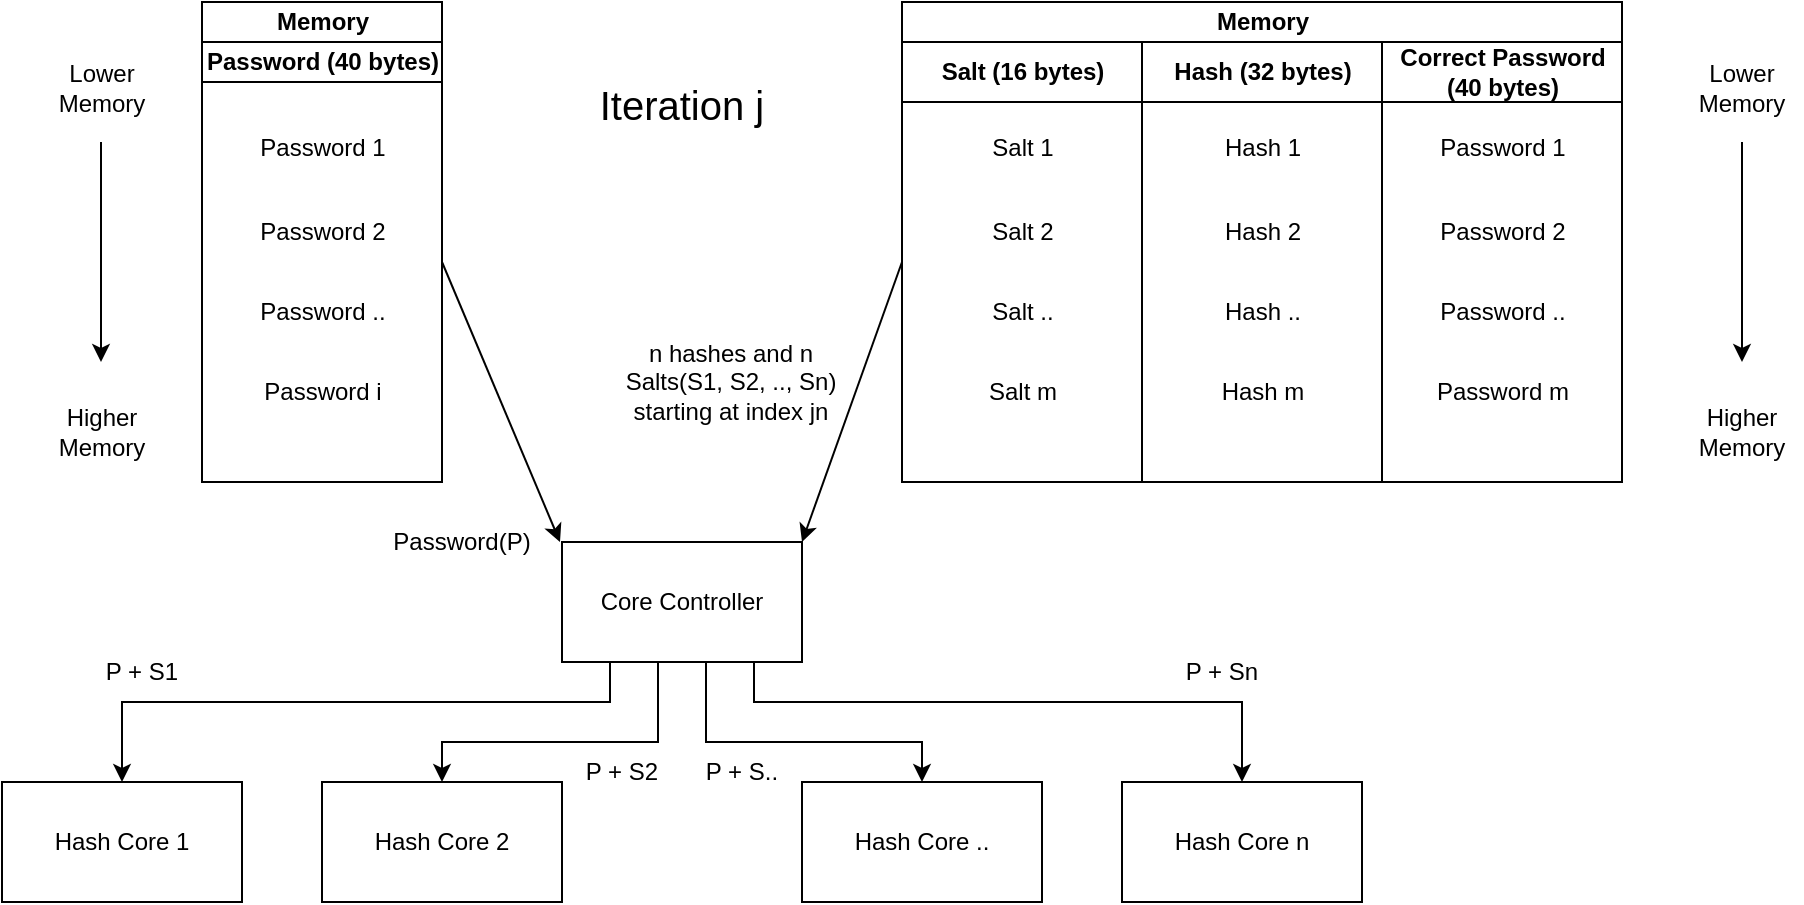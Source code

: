 <mxfile version="22.1.5" type="github">
  <diagram name="Page-1" id="oHbBpfMNV7-MWkwOHZMf">
    <mxGraphModel dx="1431" dy="811" grid="1" gridSize="10" guides="1" tooltips="1" connect="1" arrows="1" fold="1" page="1" pageScale="1" pageWidth="850" pageHeight="1100" math="0" shadow="0">
      <root>
        <mxCell id="0" />
        <mxCell id="1" parent="0" />
        <mxCell id="EGrysA47NTrs74HKjs9L-44" style="edgeStyle=orthogonalEdgeStyle;rounded=0;orthogonalLoop=1;jettySize=auto;html=1;entryX=0.5;entryY=0;entryDx=0;entryDy=0;exitX=0.6;exitY=1;exitDx=0;exitDy=0;exitPerimeter=0;" parent="1" source="EGrysA47NTrs74HKjs9L-1" target="EGrysA47NTrs74HKjs9L-4" edge="1">
          <mxGeometry relative="1" as="geometry">
            <Array as="points">
              <mxPoint x="412" y="380" />
              <mxPoint x="520" y="380" />
            </Array>
            <mxPoint x="420" y="360" as="sourcePoint" />
          </mxGeometry>
        </mxCell>
        <mxCell id="EGrysA47NTrs74HKjs9L-45" style="edgeStyle=orthogonalEdgeStyle;rounded=0;orthogonalLoop=1;jettySize=auto;html=1;entryX=0.5;entryY=0;entryDx=0;entryDy=0;exitX=0.2;exitY=1;exitDx=0;exitDy=0;exitPerimeter=0;" parent="1" source="EGrysA47NTrs74HKjs9L-1" target="EGrysA47NTrs74HKjs9L-2" edge="1">
          <mxGeometry relative="1" as="geometry">
            <mxPoint x="350" y="360" as="sourcePoint" />
            <mxPoint x="120" y="420" as="targetPoint" />
            <Array as="points">
              <mxPoint x="364" y="360" />
              <mxPoint x="120" y="360" />
            </Array>
          </mxGeometry>
        </mxCell>
        <mxCell id="EGrysA47NTrs74HKjs9L-46" style="edgeStyle=orthogonalEdgeStyle;rounded=0;orthogonalLoop=1;jettySize=auto;html=1;entryX=0.5;entryY=0;entryDx=0;entryDy=0;exitX=0.8;exitY=1;exitDx=0;exitDy=0;exitPerimeter=0;" parent="1" source="EGrysA47NTrs74HKjs9L-1" target="EGrysA47NTrs74HKjs9L-5" edge="1">
          <mxGeometry relative="1" as="geometry">
            <Array as="points">
              <mxPoint x="436" y="360" />
              <mxPoint x="680" y="360" />
            </Array>
            <mxPoint x="450" y="360" as="sourcePoint" />
          </mxGeometry>
        </mxCell>
        <mxCell id="EGrysA47NTrs74HKjs9L-1" value="Core Controller" style="rounded=0;whiteSpace=wrap;html=1;points=[[0,0,0,0,0],[0,0.25,0,0,0],[0,0.5,0,0,0],[0,0.75,0,0,0],[0,1,0,0,0],[0.2,1,0,0,0],[0.25,0,0,0,0],[0.4,1,0,0,0],[0.5,0,0,0,0],[0.6,1,0,0,0],[0.75,0,0,0,0],[0.8,1,0,0,0],[1,0,0,0,0],[1,0.25,0,0,0],[1,0.5,0,0,0],[1,0.75,0,0,0],[1,1,0,0,0]];" parent="1" vertex="1">
          <mxGeometry x="340" y="280" width="120" height="60" as="geometry" />
        </mxCell>
        <mxCell id="EGrysA47NTrs74HKjs9L-2" value="Hash Core 1" style="rounded=0;whiteSpace=wrap;html=1;" parent="1" vertex="1">
          <mxGeometry x="60" y="400" width="120" height="60" as="geometry" />
        </mxCell>
        <mxCell id="EGrysA47NTrs74HKjs9L-3" value="Hash Core 2" style="rounded=0;whiteSpace=wrap;html=1;" parent="1" vertex="1">
          <mxGeometry x="220" y="400" width="120" height="60" as="geometry" />
        </mxCell>
        <mxCell id="EGrysA47NTrs74HKjs9L-4" value="Hash Core .." style="rounded=0;whiteSpace=wrap;html=1;" parent="1" vertex="1">
          <mxGeometry x="460" y="400" width="120" height="60" as="geometry" />
        </mxCell>
        <mxCell id="EGrysA47NTrs74HKjs9L-5" value="Hash Core n" style="rounded=0;whiteSpace=wrap;html=1;" parent="1" vertex="1">
          <mxGeometry x="620" y="400" width="120" height="60" as="geometry" />
        </mxCell>
        <mxCell id="EGrysA47NTrs74HKjs9L-10" value="" style="endArrow=classic;html=1;rounded=0;entryX=0.5;entryY=0;entryDx=0;entryDy=0;exitX=1;exitY=0.5;exitDx=0;exitDy=0;" parent="1" source="EGrysA47NTrs74HKjs9L-37" edge="1">
          <mxGeometry width="50" height="50" relative="1" as="geometry">
            <mxPoint x="339" y="210" as="sourcePoint" />
            <mxPoint x="339" y="280" as="targetPoint" />
            <Array as="points" />
          </mxGeometry>
        </mxCell>
        <mxCell id="EGrysA47NTrs74HKjs9L-11" value="Password(P)" style="text;html=1;strokeColor=none;fillColor=none;align=center;verticalAlign=middle;whiteSpace=wrap;rounded=0;" parent="1" vertex="1">
          <mxGeometry x="260" y="265" width="60" height="30" as="geometry" />
        </mxCell>
        <mxCell id="EGrysA47NTrs74HKjs9L-18" value="Memory" style="swimlane;childLayout=stackLayout;resizeParent=1;resizeParentMax=0;startSize=20;html=1;" parent="1" vertex="1">
          <mxGeometry x="510" y="10" width="360" height="240" as="geometry">
            <mxRectangle x="60" y="20" width="70" height="30" as="alternateBounds" />
          </mxGeometry>
        </mxCell>
        <mxCell id="EGrysA47NTrs74HKjs9L-19" value="Salt (16 bytes)" style="swimlane;startSize=30;html=1;" parent="EGrysA47NTrs74HKjs9L-18" vertex="1">
          <mxGeometry y="20" width="120" height="220" as="geometry" />
        </mxCell>
        <mxCell id="EGrysA47NTrs74HKjs9L-25" value="Salt 2" style="text;html=1;align=center;verticalAlign=middle;resizable=0;points=[];autosize=1;strokeColor=none;fillColor=none;" parent="EGrysA47NTrs74HKjs9L-19" vertex="1">
          <mxGeometry x="35" y="80" width="50" height="30" as="geometry" />
        </mxCell>
        <mxCell id="EGrysA47NTrs74HKjs9L-26" value="Salt .." style="text;html=1;align=center;verticalAlign=middle;resizable=0;points=[];autosize=1;strokeColor=none;fillColor=none;" parent="EGrysA47NTrs74HKjs9L-19" vertex="1">
          <mxGeometry x="35" y="120" width="50" height="30" as="geometry" />
        </mxCell>
        <mxCell id="EGrysA47NTrs74HKjs9L-27" value="Salt m" style="text;html=1;align=center;verticalAlign=middle;resizable=0;points=[];autosize=1;strokeColor=none;fillColor=none;" parent="EGrysA47NTrs74HKjs9L-19" vertex="1">
          <mxGeometry x="30" y="160" width="60" height="30" as="geometry" />
        </mxCell>
        <mxCell id="EGrysA47NTrs74HKjs9L-24" value="Salt 1" style="text;html=1;align=center;verticalAlign=middle;resizable=0;points=[];autosize=1;strokeColor=none;fillColor=none;" parent="EGrysA47NTrs74HKjs9L-19" vertex="1">
          <mxGeometry x="35" y="38" width="50" height="30" as="geometry" />
        </mxCell>
        <mxCell id="EGrysA47NTrs74HKjs9L-20" value="Hash (32 bytes)" style="swimlane;startSize=30;html=1;" parent="EGrysA47NTrs74HKjs9L-18" vertex="1">
          <mxGeometry x="120" y="20" width="120" height="220" as="geometry" />
        </mxCell>
        <mxCell id="EGrysA47NTrs74HKjs9L-28" value="Hash 1" style="text;html=1;align=center;verticalAlign=middle;resizable=0;points=[];autosize=1;strokeColor=none;fillColor=none;" parent="EGrysA47NTrs74HKjs9L-20" vertex="1">
          <mxGeometry x="30" y="38" width="60" height="30" as="geometry" />
        </mxCell>
        <mxCell id="EGrysA47NTrs74HKjs9L-29" value="Hash 2" style="text;html=1;align=center;verticalAlign=middle;resizable=0;points=[];autosize=1;strokeColor=none;fillColor=none;" parent="EGrysA47NTrs74HKjs9L-20" vertex="1">
          <mxGeometry x="30" y="80" width="60" height="30" as="geometry" />
        </mxCell>
        <mxCell id="EGrysA47NTrs74HKjs9L-30" value="Hash .." style="text;html=1;align=center;verticalAlign=middle;resizable=0;points=[];autosize=1;strokeColor=none;fillColor=none;" parent="EGrysA47NTrs74HKjs9L-20" vertex="1">
          <mxGeometry x="30" y="120" width="60" height="30" as="geometry" />
        </mxCell>
        <mxCell id="EGrysA47NTrs74HKjs9L-31" value="Hash m" style="text;html=1;align=center;verticalAlign=middle;resizable=0;points=[];autosize=1;strokeColor=none;fillColor=none;" parent="EGrysA47NTrs74HKjs9L-20" vertex="1">
          <mxGeometry x="30" y="160" width="60" height="30" as="geometry" />
        </mxCell>
        <mxCell id="lWokgze52w8376lJkztv-2" value="&lt;div&gt;Correct Password&lt;/div&gt;&lt;div&gt;(40 bytes)&lt;br&gt;&lt;/div&gt;" style="swimlane;startSize=30;html=1;" parent="EGrysA47NTrs74HKjs9L-18" vertex="1">
          <mxGeometry x="240" y="20" width="120" height="220" as="geometry" />
        </mxCell>
        <mxCell id="lWokgze52w8376lJkztv-3" value="Password 1" style="text;html=1;align=center;verticalAlign=middle;resizable=0;points=[];autosize=1;strokeColor=none;fillColor=none;" parent="lWokgze52w8376lJkztv-2" vertex="1">
          <mxGeometry x="15" y="38" width="90" height="30" as="geometry" />
        </mxCell>
        <mxCell id="lWokgze52w8376lJkztv-4" value="Password 2" style="text;html=1;align=center;verticalAlign=middle;resizable=0;points=[];autosize=1;strokeColor=none;fillColor=none;" parent="lWokgze52w8376lJkztv-2" vertex="1">
          <mxGeometry x="15" y="80" width="90" height="30" as="geometry" />
        </mxCell>
        <mxCell id="lWokgze52w8376lJkztv-5" value="Password .." style="text;html=1;align=center;verticalAlign=middle;resizable=0;points=[];autosize=1;strokeColor=none;fillColor=none;" parent="lWokgze52w8376lJkztv-2" vertex="1">
          <mxGeometry x="15" y="120" width="90" height="30" as="geometry" />
        </mxCell>
        <mxCell id="lWokgze52w8376lJkztv-6" value="Password m" style="text;html=1;align=center;verticalAlign=middle;resizable=0;points=[];autosize=1;strokeColor=none;fillColor=none;" parent="lWokgze52w8376lJkztv-2" vertex="1">
          <mxGeometry x="15" y="160" width="90" height="30" as="geometry" />
        </mxCell>
        <mxCell id="EGrysA47NTrs74HKjs9L-32" value="" style="endArrow=classic;html=1;rounded=0;exitX=0;exitY=0.5;exitDx=0;exitDy=0;entryX=1;entryY=0;entryDx=0;entryDy=0;" parent="1" source="EGrysA47NTrs74HKjs9L-19" target="EGrysA47NTrs74HKjs9L-1" edge="1">
          <mxGeometry width="50" height="50" relative="1" as="geometry">
            <mxPoint x="460" y="370" as="sourcePoint" />
            <mxPoint x="510" y="320" as="targetPoint" />
          </mxGeometry>
        </mxCell>
        <mxCell id="EGrysA47NTrs74HKjs9L-33" value="Lower Memory" style="text;html=1;strokeColor=none;fillColor=none;align=center;verticalAlign=middle;whiteSpace=wrap;rounded=0;" parent="1" vertex="1">
          <mxGeometry x="900" y="38" width="60" height="30" as="geometry" />
        </mxCell>
        <mxCell id="EGrysA47NTrs74HKjs9L-34" value="Higher Memory" style="text;html=1;strokeColor=none;fillColor=none;align=center;verticalAlign=middle;whiteSpace=wrap;rounded=0;" parent="1" vertex="1">
          <mxGeometry x="900" y="210" width="60" height="30" as="geometry" />
        </mxCell>
        <mxCell id="EGrysA47NTrs74HKjs9L-35" value="" style="endArrow=classic;html=1;rounded=0;" parent="1" edge="1">
          <mxGeometry width="50" height="50" relative="1" as="geometry">
            <mxPoint x="930" y="80" as="sourcePoint" />
            <mxPoint x="930" y="190" as="targetPoint" />
          </mxGeometry>
        </mxCell>
        <mxCell id="EGrysA47NTrs74HKjs9L-36" value="Memory" style="swimlane;childLayout=stackLayout;resizeParent=1;resizeParentMax=0;startSize=20;html=1;" parent="1" vertex="1">
          <mxGeometry x="160" y="10" width="120" height="240" as="geometry" />
        </mxCell>
        <mxCell id="EGrysA47NTrs74HKjs9L-37" value="Password (40 bytes)" style="swimlane;startSize=20;html=1;" parent="EGrysA47NTrs74HKjs9L-36" vertex="1">
          <mxGeometry y="20" width="120" height="220" as="geometry" />
        </mxCell>
        <mxCell id="EGrysA47NTrs74HKjs9L-51" value="Password 1" style="text;html=1;align=center;verticalAlign=middle;resizable=0;points=[];autosize=1;strokeColor=none;fillColor=none;" parent="EGrysA47NTrs74HKjs9L-37" vertex="1">
          <mxGeometry x="15" y="38" width="90" height="30" as="geometry" />
        </mxCell>
        <mxCell id="EGrysA47NTrs74HKjs9L-52" value="Password 2" style="text;html=1;align=center;verticalAlign=middle;resizable=0;points=[];autosize=1;strokeColor=none;fillColor=none;" parent="EGrysA47NTrs74HKjs9L-37" vertex="1">
          <mxGeometry x="15" y="80" width="90" height="30" as="geometry" />
        </mxCell>
        <mxCell id="EGrysA47NTrs74HKjs9L-53" value="Password .." style="text;html=1;align=center;verticalAlign=middle;resizable=0;points=[];autosize=1;strokeColor=none;fillColor=none;" parent="EGrysA47NTrs74HKjs9L-37" vertex="1">
          <mxGeometry x="15" y="120" width="90" height="30" as="geometry" />
        </mxCell>
        <mxCell id="EGrysA47NTrs74HKjs9L-54" value="Password i" style="text;html=1;align=center;verticalAlign=middle;resizable=0;points=[];autosize=1;strokeColor=none;fillColor=none;" parent="EGrysA47NTrs74HKjs9L-37" vertex="1">
          <mxGeometry x="20" y="160" width="80" height="30" as="geometry" />
        </mxCell>
        <mxCell id="EGrysA47NTrs74HKjs9L-40" value="&lt;div&gt;n hashes and n Salts(S1, S2, .., Sn) starting at index jn&lt;br&gt;&lt;/div&gt;" style="text;html=1;strokeColor=none;fillColor=none;align=center;verticalAlign=middle;whiteSpace=wrap;rounded=0;" parent="1" vertex="1">
          <mxGeometry x="369" y="160" width="111" height="80" as="geometry" />
        </mxCell>
        <mxCell id="EGrysA47NTrs74HKjs9L-47" value="Lower Memory" style="text;html=1;strokeColor=none;fillColor=none;align=center;verticalAlign=middle;whiteSpace=wrap;rounded=0;" parent="1" vertex="1">
          <mxGeometry x="80" y="38" width="60" height="30" as="geometry" />
        </mxCell>
        <mxCell id="EGrysA47NTrs74HKjs9L-49" value="Higher Memory" style="text;html=1;strokeColor=none;fillColor=none;align=center;verticalAlign=middle;whiteSpace=wrap;rounded=0;" parent="1" vertex="1">
          <mxGeometry x="80" y="210" width="60" height="30" as="geometry" />
        </mxCell>
        <mxCell id="EGrysA47NTrs74HKjs9L-50" value="" style="endArrow=classic;html=1;rounded=0;" parent="1" edge="1">
          <mxGeometry width="50" height="50" relative="1" as="geometry">
            <mxPoint x="109.5" y="80" as="sourcePoint" />
            <mxPoint x="109.5" y="190" as="targetPoint" />
          </mxGeometry>
        </mxCell>
        <mxCell id="EGrysA47NTrs74HKjs9L-55" value="P + S1" style="text;html=1;strokeColor=none;fillColor=none;align=center;verticalAlign=middle;whiteSpace=wrap;rounded=0;" parent="1" vertex="1">
          <mxGeometry x="100" y="330" width="60" height="30" as="geometry" />
        </mxCell>
        <mxCell id="EGrysA47NTrs74HKjs9L-56" value="P + S2" style="text;html=1;strokeColor=none;fillColor=none;align=center;verticalAlign=middle;whiteSpace=wrap;rounded=0;" parent="1" vertex="1">
          <mxGeometry x="340" y="380" width="60" height="30" as="geometry" />
        </mxCell>
        <mxCell id="EGrysA47NTrs74HKjs9L-57" value="P + S.." style="text;html=1;strokeColor=none;fillColor=none;align=center;verticalAlign=middle;whiteSpace=wrap;rounded=0;" parent="1" vertex="1">
          <mxGeometry x="400" y="380" width="60" height="30" as="geometry" />
        </mxCell>
        <mxCell id="EGrysA47NTrs74HKjs9L-58" value="P + Sn" style="text;html=1;strokeColor=none;fillColor=none;align=center;verticalAlign=middle;whiteSpace=wrap;rounded=0;" parent="1" vertex="1">
          <mxGeometry x="640" y="330" width="60" height="30" as="geometry" />
        </mxCell>
        <mxCell id="EGrysA47NTrs74HKjs9L-59" value="&lt;font style=&quot;font-size: 20px;&quot;&gt;Iteration j&lt;/font&gt;" style="text;html=1;strokeColor=none;fillColor=none;align=center;verticalAlign=middle;whiteSpace=wrap;rounded=0;" parent="1" vertex="1">
          <mxGeometry x="350" y="30" width="100" height="62" as="geometry" />
        </mxCell>
        <mxCell id="tJDNGmxckIwDE3GRA1m3-1" value="" style="endArrow=classic;html=1;rounded=0;exitX=0.4;exitY=1;exitDx=0;exitDy=0;exitPerimeter=0;entryX=0.5;entryY=0;entryDx=0;entryDy=0;" edge="1" parent="1" source="EGrysA47NTrs74HKjs9L-1" target="EGrysA47NTrs74HKjs9L-3">
          <mxGeometry width="50" height="50" relative="1" as="geometry">
            <mxPoint x="345" y="400" as="sourcePoint" />
            <mxPoint x="395" y="350" as="targetPoint" />
            <Array as="points">
              <mxPoint x="388" y="380" />
              <mxPoint x="330" y="380" />
              <mxPoint x="280" y="380" />
            </Array>
          </mxGeometry>
        </mxCell>
      </root>
    </mxGraphModel>
  </diagram>
</mxfile>
